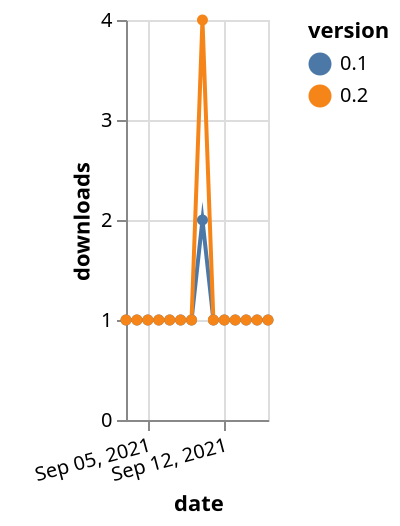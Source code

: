 {"$schema": "https://vega.github.io/schema/vega-lite/v5.json", "description": "A simple bar chart with embedded data.", "data": {"values": [{"date": "2021-09-03", "total": 171, "delta": 1, "version": "0.1"}, {"date": "2021-09-04", "total": 172, "delta": 1, "version": "0.1"}, {"date": "2021-09-05", "total": 173, "delta": 1, "version": "0.1"}, {"date": "2021-09-06", "total": 174, "delta": 1, "version": "0.1"}, {"date": "2021-09-07", "total": 175, "delta": 1, "version": "0.1"}, {"date": "2021-09-08", "total": 176, "delta": 1, "version": "0.1"}, {"date": "2021-09-09", "total": 177, "delta": 1, "version": "0.1"}, {"date": "2021-09-10", "total": 179, "delta": 2, "version": "0.1"}, {"date": "2021-09-11", "total": 180, "delta": 1, "version": "0.1"}, {"date": "2021-09-12", "total": 181, "delta": 1, "version": "0.1"}, {"date": "2021-09-13", "total": 182, "delta": 1, "version": "0.1"}, {"date": "2021-09-14", "total": 183, "delta": 1, "version": "0.1"}, {"date": "2021-09-15", "total": 184, "delta": 1, "version": "0.1"}, {"date": "2021-09-16", "total": 185, "delta": 1, "version": "0.1"}, {"date": "2021-09-03", "total": 153, "delta": 1, "version": "0.2"}, {"date": "2021-09-04", "total": 154, "delta": 1, "version": "0.2"}, {"date": "2021-09-05", "total": 155, "delta": 1, "version": "0.2"}, {"date": "2021-09-06", "total": 156, "delta": 1, "version": "0.2"}, {"date": "2021-09-07", "total": 157, "delta": 1, "version": "0.2"}, {"date": "2021-09-08", "total": 158, "delta": 1, "version": "0.2"}, {"date": "2021-09-09", "total": 159, "delta": 1, "version": "0.2"}, {"date": "2021-09-10", "total": 163, "delta": 4, "version": "0.2"}, {"date": "2021-09-11", "total": 164, "delta": 1, "version": "0.2"}, {"date": "2021-09-12", "total": 165, "delta": 1, "version": "0.2"}, {"date": "2021-09-13", "total": 166, "delta": 1, "version": "0.2"}, {"date": "2021-09-14", "total": 167, "delta": 1, "version": "0.2"}, {"date": "2021-09-15", "total": 168, "delta": 1, "version": "0.2"}, {"date": "2021-09-16", "total": 169, "delta": 1, "version": "0.2"}]}, "width": "container", "mark": {"type": "line", "point": {"filled": true}}, "encoding": {"x": {"field": "date", "type": "temporal", "timeUnit": "yearmonthdate", "title": "date", "axis": {"labelAngle": -15}}, "y": {"field": "delta", "type": "quantitative", "title": "downloads"}, "color": {"field": "version", "type": "nominal"}, "tooltip": {"field": "delta"}}}
